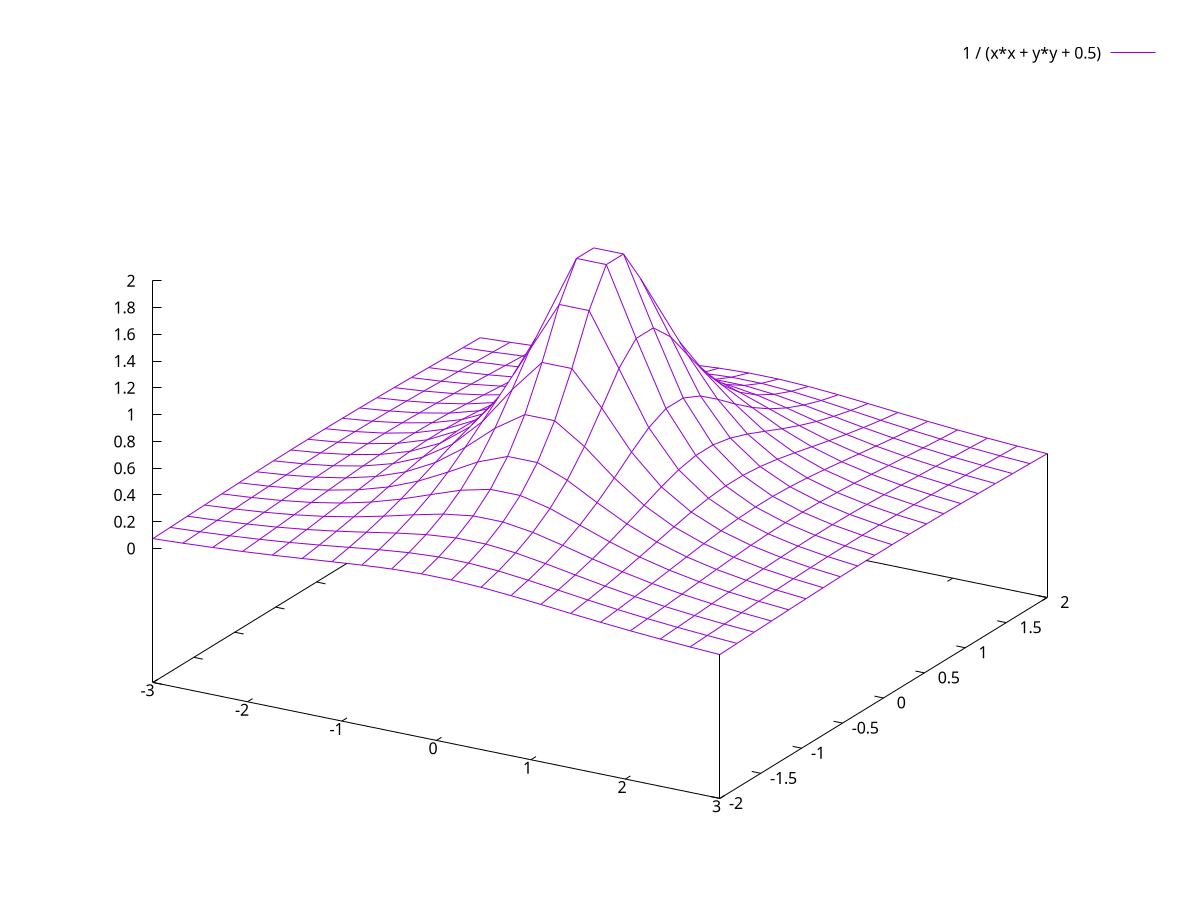 set samples 20, 20
set isosamples 20, 20
set hidden3d back offset 1 trianglepattern 3 undefined 1 altdiagonal bentover
set style data lines
set xrange [ -3.00000 : 3.00000 ] noreverse nowriteback
set yrange [ -2.00000 : 2.00000 ] noreverse nowriteback
DEBUG_TERM_HTIC = 119
DEBUG_TERM_VTIC = 118
splot 1 / (x*x + y*y + 0.5)